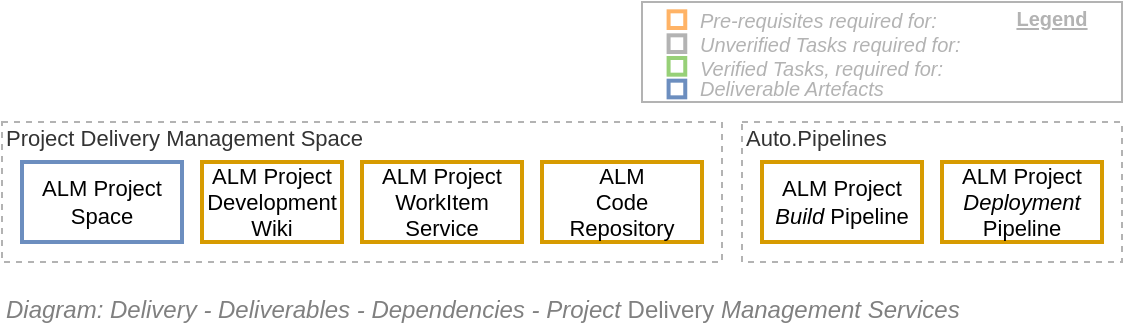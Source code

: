 <mxfile version="17.5.0" type="google"><diagram id="DrKBVy6kD2ARWnfemmVW" name="ALMs"><mxGraphModel grid="1" page="1" gridSize="10" guides="1" tooltips="1" connect="1" arrows="1" fold="1" pageScale="1" pageWidth="827" pageHeight="1169" math="0" shadow="0"><root><mxCell id="wuXj88zCpnM6Vj_Uo86k-0"/><mxCell id="wuXj88zCpnM6Vj_Uo86k-1" value="Diagram" parent="wuXj88zCpnM6Vj_Uo86k-0"/><mxCell id="wuXj88zCpnM6Vj_Uo86k-2" value="Project Delivery Management Space" style="rounded=0;whiteSpace=wrap;html=1;shadow=0;glass=0;comic=0;strokeColor=#B3B3B3;fillColor=none;fontSize=11;align=left;fontColor=#333333;recursiveResize=0;container=1;collapsible=0;verticalAlign=top;spacing=2;spacingTop=-5;dashed=1;" vertex="1" parent="wuXj88zCpnM6Vj_Uo86k-1"><mxGeometry x="120" y="220" width="360" height="70" as="geometry"/></mxCell><mxCell id="wuXj88zCpnM6Vj_Uo86k-3" value="ALM Project Space" style="rounded=0;whiteSpace=wrap;html=1;shadow=0;glass=0;comic=0;strokeColor=#6c8ebf;fontSize=11;align=center;recursiveResize=0;container=1;collapsible=0;strokeWidth=2;fillColor=none;" vertex="1" parent="wuXj88zCpnM6Vj_Uo86k-2"><mxGeometry x="10" y="20" width="80" height="40" as="geometry"/></mxCell><mxCell id="wuXj88zCpnM6Vj_Uo86k-4" value="ALM Project&lt;br style=&quot;font-size: 11px&quot;&gt;Development Wiki" style="rounded=0;whiteSpace=wrap;html=1;shadow=0;glass=0;comic=0;strokeColor=#d79b00;fontSize=11;align=center;recursiveResize=0;container=1;collapsible=0;fillColor=none;strokeWidth=2;" vertex="1" parent="wuXj88zCpnM6Vj_Uo86k-2"><mxGeometry x="100" y="20" width="70" height="40" as="geometry"/></mxCell><mxCell id="wuXj88zCpnM6Vj_Uo86k-5" value="ALM Project&lt;br style=&quot;font-size: 11px;&quot;&gt;WorkItem Service" style="rounded=0;whiteSpace=wrap;html=1;shadow=0;glass=0;comic=0;strokeColor=#d79b00;fontSize=11;align=center;recursiveResize=0;container=1;collapsible=0;fillColor=none;strokeWidth=2;" vertex="1" parent="wuXj88zCpnM6Vj_Uo86k-2"><mxGeometry x="180" y="20" width="80" height="40" as="geometry"/></mxCell><mxCell id="wuXj88zCpnM6Vj_Uo86k-6" value="ALM &lt;br style=&quot;font-size: 11px;&quot;&gt;Code &lt;br style=&quot;font-size: 11px;&quot;&gt;Repository" style="rounded=0;whiteSpace=wrap;html=1;shadow=0;glass=0;comic=0;strokeColor=#d79b00;fontSize=11;align=center;recursiveResize=0;container=1;collapsible=0;fillColor=none;strokeWidth=2;" vertex="1" parent="wuXj88zCpnM6Vj_Uo86k-2"><mxGeometry x="270" y="20" width="80" height="40" as="geometry"/></mxCell><mxCell id="wuXj88zCpnM6Vj_Uo86k-7" value="Auto.Pipelines" style="rounded=0;whiteSpace=wrap;html=1;shadow=0;glass=0;comic=0;strokeColor=#B3B3B3;fillColor=none;fontSize=11;align=left;fontColor=#333333;recursiveResize=0;container=1;collapsible=0;verticalAlign=top;spacing=2;spacingTop=-5;dashed=1;" vertex="1" parent="wuXj88zCpnM6Vj_Uo86k-1"><mxGeometry x="490" y="220" width="190" height="70" as="geometry"/></mxCell><mxCell id="wuXj88zCpnM6Vj_Uo86k-8" value="ALM Project&lt;br style=&quot;font-size: 11px&quot;&gt;&lt;i&gt;Build&lt;/i&gt; Pipeline" style="rounded=0;whiteSpace=wrap;html=1;shadow=0;glass=0;comic=0;strokeColor=#d79b00;fontSize=11;align=center;recursiveResize=0;container=1;collapsible=0;strokeWidth=2;fillColor=none;" vertex="1" parent="wuXj88zCpnM6Vj_Uo86k-7"><mxGeometry x="10" y="20" width="80" height="40" as="geometry"/></mxCell><mxCell id="wuXj88zCpnM6Vj_Uo86k-9" value="ALM Project&lt;br style=&quot;font-size: 11px&quot;&gt;&lt;i&gt;Deployment&lt;/i&gt; Pipeline" style="rounded=0;whiteSpace=wrap;html=1;shadow=0;glass=0;comic=0;fontSize=11;align=center;recursiveResize=0;container=1;collapsible=0;strokeWidth=2;strokeColor=#d79b00;fillColor=none;" vertex="1" parent="wuXj88zCpnM6Vj_Uo86k-7"><mxGeometry x="100" y="20" width="80" height="40" as="geometry"/></mxCell><mxCell id="eavcjngtGiVLAOIFFwTS-0" value="Legend" parent="wuXj88zCpnM6Vj_Uo86k-0"/><mxCell id="eavcjngtGiVLAOIFFwTS-1" value="" style="rounded=0;whiteSpace=wrap;html=1;fontSize=10;align=left;container=1;collapsible=0;fontColor=#B3B3B3;strokeColor=#B3B3B3;" vertex="1" parent="eavcjngtGiVLAOIFFwTS-0"><mxGeometry x="440" y="160" width="240" height="50" as="geometry"/></mxCell><mxCell id="eavcjngtGiVLAOIFFwTS-2" value="" style="whiteSpace=wrap;html=1;aspect=fixed;fillColor=none;fontSize=10;align=left;fontStyle=2;strokeWidth=2;strokeColor=#FFB366;" vertex="1" parent="eavcjngtGiVLAOIFFwTS-1"><mxGeometry x="13.294" y="4.667" width="8.333" height="8.333" as="geometry"/></mxCell><mxCell id="eavcjngtGiVLAOIFFwTS-3" value="" style="whiteSpace=wrap;html=1;aspect=fixed;fillColor=none;fontSize=10;align=left;fontStyle=2;strokeWidth=2;strokeColor=#97D077;" vertex="1" parent="eavcjngtGiVLAOIFFwTS-1"><mxGeometry x="13.294" y="28" width="8.333" height="8.333" as="geometry"/></mxCell><mxCell id="eavcjngtGiVLAOIFFwTS-4" value="" style="whiteSpace=wrap;html=1;aspect=fixed;strokeColor=#6c8ebf;fontSize=10;align=left;fontStyle=2;strokeWidth=2;fillColor=none;" vertex="1" parent="eavcjngtGiVLAOIFFwTS-1"><mxGeometry x="13.294" y="39.333" width="8.333" height="8.333" as="geometry"/></mxCell><mxCell id="eavcjngtGiVLAOIFFwTS-5" value="Pre-requisites required for:" style="text;html=1;strokeColor=none;fillColor=none;align=left;verticalAlign=middle;whiteSpace=wrap;rounded=0;fontSize=10;fontStyle=2;fontColor=#B3B3B3;" vertex="1" parent="eavcjngtGiVLAOIFFwTS-1"><mxGeometry x="26.595" y="4.667" width="213.405" height="8.333" as="geometry"/></mxCell><mxCell id="eavcjngtGiVLAOIFFwTS-6" value="Verified Tasks, required for:" style="text;html=1;strokeColor=none;fillColor=none;align=left;verticalAlign=middle;whiteSpace=wrap;rounded=0;fontSize=10;fontStyle=2;fontColor=#B3B3B3;" vertex="1" parent="eavcjngtGiVLAOIFFwTS-1"><mxGeometry x="26.59" y="30" width="213.41" height="6.33" as="geometry"/></mxCell><mxCell id="eavcjngtGiVLAOIFFwTS-7" value="Deliverable Artefacts" style="text;html=1;strokeColor=none;fillColor=none;align=left;verticalAlign=middle;whiteSpace=wrap;rounded=0;fontSize=10;fontStyle=2;fontColor=#B3B3B3;" vertex="1" parent="eavcjngtGiVLAOIFFwTS-1"><mxGeometry x="26.595" y="39.333" width="213.405" height="8.333" as="geometry"/></mxCell><mxCell id="eavcjngtGiVLAOIFFwTS-8" value="Legend" style="text;html=1;strokeColor=none;fillColor=none;align=center;verticalAlign=middle;whiteSpace=wrap;rounded=0;fontSize=10;fontStyle=5;fontColor=#B3B3B3;" vertex="1" parent="eavcjngtGiVLAOIFFwTS-1"><mxGeometry x="180" width="50" height="16.67" as="geometry"/></mxCell><mxCell id="eavcjngtGiVLAOIFFwTS-9" value="" style="whiteSpace=wrap;html=1;aspect=fixed;fontSize=10;align=left;fontStyle=2;strokeWidth=2;fontColor=#333333;fillColor=none;strokeColor=#B3B3B3;" vertex="1" parent="eavcjngtGiVLAOIFFwTS-1"><mxGeometry x="13.294" y="16.667" width="8.333" height="8.333" as="geometry"/></mxCell><mxCell id="eavcjngtGiVLAOIFFwTS-10" value="Unverified Tasks required for:" style="text;html=1;strokeColor=none;fillColor=none;align=left;verticalAlign=middle;whiteSpace=wrap;rounded=0;fontSize=10;fontStyle=2;fontColor=#B3B3B3;" vertex="1" parent="eavcjngtGiVLAOIFFwTS-1"><mxGeometry x="26.595" y="16.667" width="213.405" height="8.333" as="geometry"/></mxCell><mxCell id="j6icQ52qChisJA2a3bmm-0" value="Title/Diagram" parent="wuXj88zCpnM6Vj_Uo86k-0"/><mxCell id="l4D55y3lA--crReor5q9-0" value="&lt;font style=&quot;font-size: 12px&quot;&gt;Diagram: Delivery - Deliverables - Dependencies - Project &lt;span style=&quot;font-style: normal&quot;&gt;Delivery&lt;/span&gt; Management Services&lt;br&gt;&lt;/font&gt;" style="text;strokeColor=none;fillColor=none;html=1;fontSize=24;fontStyle=2;verticalAlign=middle;align=left;shadow=0;glass=0;comic=0;opacity=30;fontColor=#808080;rounded=0;" vertex="1" parent="j6icQ52qChisJA2a3bmm-0"><mxGeometry x="120" y="300" width="520" height="20" as="geometry"/></mxCell></root></mxGraphModel></diagram></mxfile>